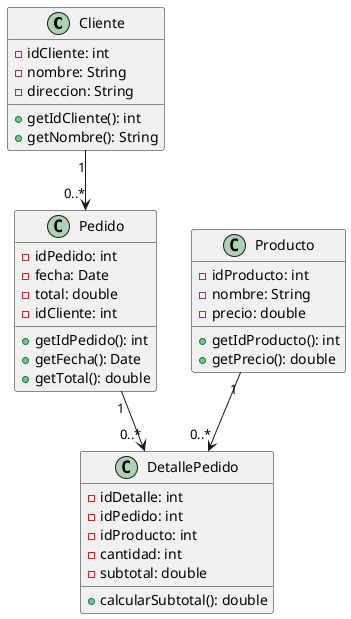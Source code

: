 
@startuml gestion_pedidos
class Cliente {
    - idCliente: int
    - nombre: String
    - direccion: String
    + getIdCliente(): int
    + getNombre(): String
}

class Pedido {
    - idPedido: int
    - fecha: Date
    - total: double
    - idCliente: int
    + getIdPedido(): int
    + getFecha(): Date
    + getTotal(): double
}

class Producto {
    - idProducto: int
    - nombre: String
    - precio: double
    + getIdProducto(): int
    + getPrecio(): double
}

class DetallePedido {
    - idDetalle: int
    - idPedido: int
    - idProducto: int
    - cantidad: int
    - subtotal: double
    + calcularSubtotal(): double
}

Cliente "1" --> "0..*" Pedido
Pedido "1" --> "0..*" DetallePedido
Producto "1" --> "0..*" DetallePedido
@enduml


